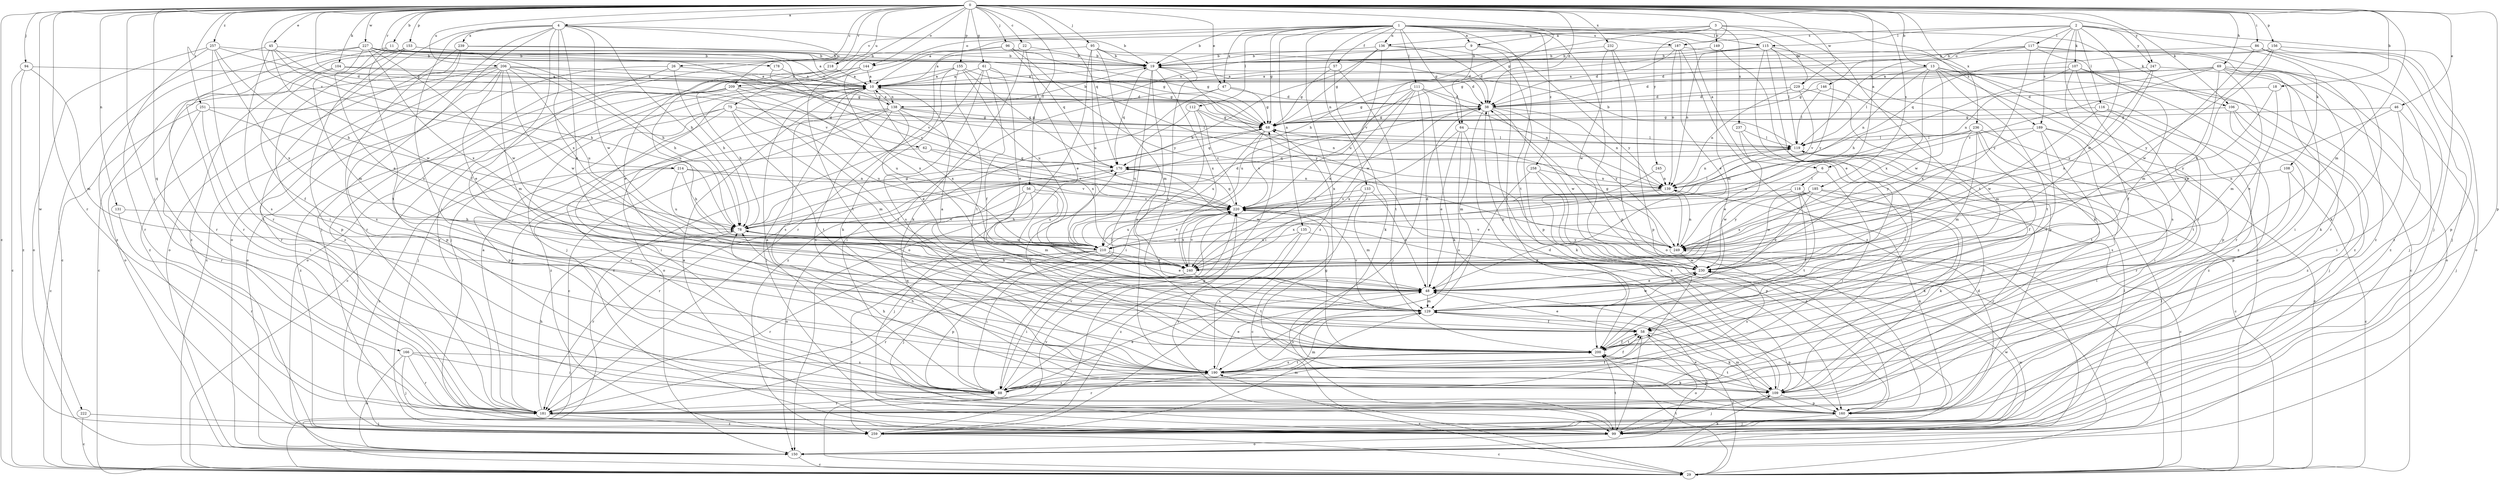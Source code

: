 strict digraph  {
0;
1;
2;
3;
4;
6;
9;
10;
11;
13;
18;
19;
22;
26;
29;
38;
45;
46;
47;
48;
56;
57;
58;
61;
62;
64;
68;
69;
75;
78;
86;
88;
94;
95;
96;
99;
104;
106;
107;
108;
109;
111;
112;
115;
116;
117;
118;
119;
129;
131;
133;
135;
136;
138;
139;
144;
146;
149;
150;
153;
155;
156;
160;
166;
170;
178;
181;
185;
187;
189;
190;
200;
206;
209;
210;
214;
218;
220;
222;
227;
229;
230;
232;
236;
237;
239;
240;
245;
247;
249;
251;
257;
258;
259;
0 -> 4  [label=a];
0 -> 6  [label=a];
0 -> 11  [label=b];
0 -> 13  [label=b];
0 -> 18  [label=b];
0 -> 22  [label=c];
0 -> 26  [label=c];
0 -> 29  [label=c];
0 -> 38  [label=d];
0 -> 45  [label=e];
0 -> 46  [label=e];
0 -> 47  [label=e];
0 -> 56  [label=f];
0 -> 61  [label=g];
0 -> 62  [label=g];
0 -> 64  [label=g];
0 -> 69  [label=h];
0 -> 75  [label=h];
0 -> 86  [label=i];
0 -> 88  [label=i];
0 -> 94  [label=j];
0 -> 95  [label=j];
0 -> 96  [label=j];
0 -> 104  [label=k];
0 -> 106  [label=k];
0 -> 129  [label=m];
0 -> 131  [label=n];
0 -> 144  [label=o];
0 -> 153  [label=p];
0 -> 155  [label=p];
0 -> 156  [label=p];
0 -> 160  [label=p];
0 -> 166  [label=q];
0 -> 170  [label=q];
0 -> 178  [label=r];
0 -> 181  [label=r];
0 -> 185  [label=s];
0 -> 206  [label=u];
0 -> 209  [label=u];
0 -> 214  [label=v];
0 -> 218  [label=v];
0 -> 222  [label=w];
0 -> 227  [label=w];
0 -> 229  [label=w];
0 -> 232  [label=x];
0 -> 236  [label=x];
0 -> 245  [label=y];
0 -> 247  [label=y];
0 -> 251  [label=z];
0 -> 257  [label=z];
1 -> 6  [label=a];
1 -> 9  [label=a];
1 -> 19  [label=b];
1 -> 47  [label=e];
1 -> 57  [label=f];
1 -> 64  [label=g];
1 -> 68  [label=g];
1 -> 106  [label=k];
1 -> 111  [label=l];
1 -> 112  [label=l];
1 -> 115  [label=l];
1 -> 133  [label=n];
1 -> 135  [label=n];
1 -> 136  [label=n];
1 -> 144  [label=o];
1 -> 160  [label=p];
1 -> 187  [label=s];
1 -> 200  [label=t];
1 -> 218  [label=v];
1 -> 229  [label=w];
1 -> 258  [label=z];
1 -> 259  [label=z];
2 -> 99  [label=j];
2 -> 107  [label=k];
2 -> 108  [label=k];
2 -> 115  [label=l];
2 -> 116  [label=l];
2 -> 117  [label=l];
2 -> 146  [label=o];
2 -> 181  [label=r];
2 -> 187  [label=s];
2 -> 189  [label=s];
2 -> 230  [label=w];
2 -> 247  [label=y];
3 -> 9  [label=a];
3 -> 10  [label=a];
3 -> 78  [label=h];
3 -> 136  [label=n];
3 -> 149  [label=o];
3 -> 189  [label=s];
3 -> 200  [label=t];
3 -> 237  [label=x];
4 -> 19  [label=b];
4 -> 48  [label=e];
4 -> 58  [label=f];
4 -> 78  [label=h];
4 -> 88  [label=i];
4 -> 99  [label=j];
4 -> 150  [label=o];
4 -> 181  [label=r];
4 -> 209  [label=u];
4 -> 230  [label=w];
4 -> 239  [label=x];
4 -> 240  [label=x];
6 -> 88  [label=i];
6 -> 118  [label=l];
6 -> 230  [label=w];
9 -> 19  [label=b];
9 -> 138  [label=n];
9 -> 200  [label=t];
9 -> 210  [label=u];
9 -> 249  [label=y];
10 -> 38  [label=d];
10 -> 99  [label=j];
10 -> 138  [label=n];
10 -> 150  [label=o];
10 -> 190  [label=s];
10 -> 240  [label=x];
11 -> 19  [label=b];
11 -> 48  [label=e];
11 -> 138  [label=n];
11 -> 181  [label=r];
11 -> 200  [label=t];
11 -> 220  [label=v];
13 -> 10  [label=a];
13 -> 29  [label=c];
13 -> 119  [label=l];
13 -> 139  [label=n];
13 -> 160  [label=p];
13 -> 200  [label=t];
13 -> 230  [label=w];
13 -> 240  [label=x];
13 -> 259  [label=z];
18 -> 38  [label=d];
18 -> 48  [label=e];
18 -> 249  [label=y];
19 -> 10  [label=a];
19 -> 38  [label=d];
19 -> 170  [label=q];
19 -> 181  [label=r];
19 -> 190  [label=s];
19 -> 230  [label=w];
19 -> 240  [label=x];
22 -> 19  [label=b];
22 -> 48  [label=e];
22 -> 109  [label=k];
22 -> 181  [label=r];
26 -> 10  [label=a];
26 -> 78  [label=h];
26 -> 150  [label=o];
26 -> 160  [label=p];
29 -> 38  [label=d];
29 -> 58  [label=f];
29 -> 190  [label=s];
29 -> 200  [label=t];
29 -> 220  [label=v];
29 -> 249  [label=y];
38 -> 68  [label=g];
38 -> 109  [label=k];
38 -> 129  [label=m];
38 -> 139  [label=n];
38 -> 230  [label=w];
38 -> 240  [label=x];
38 -> 249  [label=y];
45 -> 19  [label=b];
45 -> 29  [label=c];
45 -> 78  [label=h];
45 -> 190  [label=s];
45 -> 220  [label=v];
45 -> 230  [label=w];
46 -> 68  [label=g];
46 -> 88  [label=i];
46 -> 99  [label=j];
46 -> 249  [label=y];
47 -> 38  [label=d];
47 -> 68  [label=g];
47 -> 88  [label=i];
47 -> 259  [label=z];
48 -> 38  [label=d];
48 -> 78  [label=h];
48 -> 129  [label=m];
48 -> 230  [label=w];
56 -> 99  [label=j];
56 -> 129  [label=m];
56 -> 150  [label=o];
56 -> 210  [label=u];
56 -> 220  [label=v];
57 -> 10  [label=a];
57 -> 68  [label=g];
57 -> 109  [label=k];
57 -> 200  [label=t];
58 -> 10  [label=a];
58 -> 48  [label=e];
58 -> 99  [label=j];
58 -> 109  [label=k];
58 -> 150  [label=o];
58 -> 200  [label=t];
61 -> 10  [label=a];
61 -> 29  [label=c];
61 -> 48  [label=e];
61 -> 58  [label=f];
61 -> 190  [label=s];
61 -> 249  [label=y];
62 -> 170  [label=q];
62 -> 190  [label=s];
62 -> 220  [label=v];
64 -> 48  [label=e];
64 -> 109  [label=k];
64 -> 119  [label=l];
64 -> 190  [label=s];
64 -> 240  [label=x];
68 -> 119  [label=l];
68 -> 170  [label=q];
68 -> 210  [label=u];
68 -> 220  [label=v];
69 -> 10  [label=a];
69 -> 38  [label=d];
69 -> 48  [label=e];
69 -> 68  [label=g];
69 -> 88  [label=i];
69 -> 99  [label=j];
69 -> 109  [label=k];
69 -> 129  [label=m];
69 -> 139  [label=n];
69 -> 220  [label=v];
69 -> 259  [label=z];
75 -> 68  [label=g];
75 -> 88  [label=i];
75 -> 129  [label=m];
75 -> 160  [label=p];
75 -> 200  [label=t];
75 -> 210  [label=u];
75 -> 259  [label=z];
78 -> 38  [label=d];
78 -> 68  [label=g];
78 -> 181  [label=r];
78 -> 210  [label=u];
78 -> 220  [label=v];
78 -> 249  [label=y];
86 -> 19  [label=b];
86 -> 99  [label=j];
86 -> 109  [label=k];
86 -> 230  [label=w];
86 -> 259  [label=z];
88 -> 10  [label=a];
88 -> 48  [label=e];
88 -> 58  [label=f];
88 -> 129  [label=m];
88 -> 170  [label=q];
88 -> 181  [label=r];
88 -> 190  [label=s];
88 -> 220  [label=v];
94 -> 10  [label=a];
94 -> 29  [label=c];
94 -> 129  [label=m];
94 -> 259  [label=z];
95 -> 10  [label=a];
95 -> 19  [label=b];
95 -> 38  [label=d];
95 -> 129  [label=m];
95 -> 150  [label=o];
95 -> 200  [label=t];
95 -> 210  [label=u];
96 -> 19  [label=b];
96 -> 68  [label=g];
96 -> 99  [label=j];
96 -> 170  [label=q];
96 -> 249  [label=y];
96 -> 259  [label=z];
99 -> 10  [label=a];
99 -> 48  [label=e];
99 -> 119  [label=l];
99 -> 150  [label=o];
99 -> 200  [label=t];
99 -> 220  [label=v];
99 -> 230  [label=w];
104 -> 10  [label=a];
104 -> 29  [label=c];
104 -> 58  [label=f];
104 -> 68  [label=g];
106 -> 68  [label=g];
106 -> 99  [label=j];
106 -> 160  [label=p];
106 -> 259  [label=z];
107 -> 10  [label=a];
107 -> 58  [label=f];
107 -> 78  [label=h];
107 -> 181  [label=r];
107 -> 190  [label=s];
107 -> 259  [label=z];
108 -> 29  [label=c];
108 -> 88  [label=i];
108 -> 139  [label=n];
109 -> 38  [label=d];
109 -> 78  [label=h];
109 -> 99  [label=j];
109 -> 119  [label=l];
109 -> 160  [label=p];
109 -> 200  [label=t];
111 -> 38  [label=d];
111 -> 68  [label=g];
111 -> 88  [label=i];
111 -> 99  [label=j];
111 -> 109  [label=k];
111 -> 139  [label=n];
111 -> 210  [label=u];
111 -> 240  [label=x];
112 -> 68  [label=g];
112 -> 88  [label=i];
112 -> 139  [label=n];
112 -> 210  [label=u];
112 -> 220  [label=v];
115 -> 19  [label=b];
115 -> 48  [label=e];
115 -> 68  [label=g];
115 -> 88  [label=i];
115 -> 109  [label=k];
115 -> 119  [label=l];
115 -> 139  [label=n];
115 -> 249  [label=y];
116 -> 68  [label=g];
116 -> 200  [label=t];
116 -> 230  [label=w];
116 -> 259  [label=z];
117 -> 19  [label=b];
117 -> 38  [label=d];
117 -> 119  [label=l];
117 -> 129  [label=m];
117 -> 181  [label=r];
117 -> 249  [label=y];
117 -> 259  [label=z];
118 -> 58  [label=f];
118 -> 109  [label=k];
118 -> 181  [label=r];
118 -> 200  [label=t];
118 -> 220  [label=v];
118 -> 230  [label=w];
119 -> 19  [label=b];
119 -> 29  [label=c];
119 -> 139  [label=n];
119 -> 170  [label=q];
129 -> 58  [label=f];
129 -> 160  [label=p];
129 -> 190  [label=s];
129 -> 220  [label=v];
129 -> 230  [label=w];
131 -> 78  [label=h];
131 -> 181  [label=r];
133 -> 29  [label=c];
133 -> 48  [label=e];
133 -> 129  [label=m];
133 -> 220  [label=v];
135 -> 190  [label=s];
135 -> 210  [label=u];
135 -> 249  [label=y];
135 -> 259  [label=z];
136 -> 19  [label=b];
136 -> 38  [label=d];
136 -> 68  [label=g];
136 -> 78  [label=h];
136 -> 160  [label=p];
136 -> 220  [label=v];
138 -> 10  [label=a];
138 -> 19  [label=b];
138 -> 29  [label=c];
138 -> 48  [label=e];
138 -> 68  [label=g];
138 -> 119  [label=l];
138 -> 181  [label=r];
138 -> 190  [label=s];
138 -> 240  [label=x];
138 -> 259  [label=z];
139 -> 220  [label=v];
139 -> 240  [label=x];
144 -> 10  [label=a];
144 -> 150  [label=o];
144 -> 181  [label=r];
144 -> 200  [label=t];
144 -> 240  [label=x];
146 -> 38  [label=d];
146 -> 119  [label=l];
146 -> 240  [label=x];
149 -> 19  [label=b];
149 -> 129  [label=m];
149 -> 160  [label=p];
150 -> 29  [label=c];
150 -> 109  [label=k];
150 -> 119  [label=l];
150 -> 230  [label=w];
153 -> 10  [label=a];
153 -> 19  [label=b];
153 -> 88  [label=i];
153 -> 160  [label=p];
153 -> 259  [label=z];
155 -> 10  [label=a];
155 -> 68  [label=g];
155 -> 99  [label=j];
155 -> 109  [label=k];
155 -> 170  [label=q];
155 -> 200  [label=t];
155 -> 210  [label=u];
156 -> 19  [label=b];
156 -> 150  [label=o];
156 -> 160  [label=p];
156 -> 170  [label=q];
156 -> 240  [label=x];
156 -> 249  [label=y];
160 -> 68  [label=g];
160 -> 99  [label=j];
160 -> 129  [label=m];
160 -> 139  [label=n];
166 -> 88  [label=i];
166 -> 99  [label=j];
166 -> 150  [label=o];
166 -> 181  [label=r];
166 -> 190  [label=s];
170 -> 139  [label=n];
170 -> 181  [label=r];
170 -> 230  [label=w];
178 -> 10  [label=a];
178 -> 220  [label=v];
181 -> 10  [label=a];
181 -> 78  [label=h];
181 -> 259  [label=z];
185 -> 29  [label=c];
185 -> 48  [label=e];
185 -> 109  [label=k];
185 -> 210  [label=u];
185 -> 220  [label=v];
185 -> 240  [label=x];
185 -> 249  [label=y];
187 -> 19  [label=b];
187 -> 29  [label=c];
187 -> 38  [label=d];
187 -> 48  [label=e];
187 -> 139  [label=n];
187 -> 259  [label=z];
189 -> 58  [label=f];
189 -> 88  [label=i];
189 -> 119  [label=l];
189 -> 190  [label=s];
189 -> 200  [label=t];
189 -> 249  [label=y];
190 -> 48  [label=e];
190 -> 58  [label=f];
190 -> 78  [label=h];
190 -> 88  [label=i];
190 -> 109  [label=k];
190 -> 181  [label=r];
190 -> 200  [label=t];
200 -> 58  [label=f];
200 -> 160  [label=p];
200 -> 170  [label=q];
200 -> 190  [label=s];
206 -> 10  [label=a];
206 -> 48  [label=e];
206 -> 68  [label=g];
206 -> 78  [label=h];
206 -> 129  [label=m];
206 -> 150  [label=o];
206 -> 181  [label=r];
206 -> 190  [label=s];
206 -> 210  [label=u];
206 -> 230  [label=w];
206 -> 259  [label=z];
209 -> 29  [label=c];
209 -> 38  [label=d];
209 -> 78  [label=h];
209 -> 99  [label=j];
209 -> 200  [label=t];
209 -> 210  [label=u];
210 -> 48  [label=e];
210 -> 88  [label=i];
210 -> 99  [label=j];
210 -> 160  [label=p];
210 -> 181  [label=r];
210 -> 220  [label=v];
210 -> 240  [label=x];
210 -> 259  [label=z];
214 -> 78  [label=h];
214 -> 139  [label=n];
214 -> 210  [label=u];
214 -> 220  [label=v];
214 -> 259  [label=z];
218 -> 10  [label=a];
218 -> 48  [label=e];
218 -> 210  [label=u];
220 -> 78  [label=h];
220 -> 119  [label=l];
220 -> 170  [label=q];
220 -> 200  [label=t];
220 -> 210  [label=u];
220 -> 240  [label=x];
222 -> 29  [label=c];
222 -> 99  [label=j];
227 -> 19  [label=b];
227 -> 78  [label=h];
227 -> 119  [label=l];
227 -> 129  [label=m];
227 -> 181  [label=r];
227 -> 230  [label=w];
227 -> 240  [label=x];
227 -> 259  [label=z];
229 -> 38  [label=d];
229 -> 129  [label=m];
229 -> 139  [label=n];
229 -> 220  [label=v];
230 -> 48  [label=e];
230 -> 190  [label=s];
232 -> 19  [label=b];
232 -> 150  [label=o];
232 -> 160  [label=p];
232 -> 230  [label=w];
236 -> 29  [label=c];
236 -> 58  [label=f];
236 -> 119  [label=l];
236 -> 129  [label=m];
236 -> 181  [label=r];
236 -> 210  [label=u];
236 -> 230  [label=w];
237 -> 48  [label=e];
237 -> 119  [label=l];
237 -> 200  [label=t];
239 -> 19  [label=b];
239 -> 29  [label=c];
239 -> 68  [label=g];
239 -> 150  [label=o];
239 -> 181  [label=r];
240 -> 88  [label=i];
240 -> 181  [label=r];
240 -> 200  [label=t];
240 -> 220  [label=v];
245 -> 139  [label=n];
245 -> 190  [label=s];
247 -> 10  [label=a];
247 -> 150  [label=o];
247 -> 240  [label=x];
247 -> 249  [label=y];
249 -> 68  [label=g];
249 -> 139  [label=n];
249 -> 220  [label=v];
249 -> 230  [label=w];
251 -> 29  [label=c];
251 -> 68  [label=g];
251 -> 88  [label=i];
251 -> 181  [label=r];
251 -> 210  [label=u];
257 -> 19  [label=b];
257 -> 38  [label=d];
257 -> 78  [label=h];
257 -> 88  [label=i];
257 -> 150  [label=o];
257 -> 181  [label=r];
257 -> 240  [label=x];
258 -> 48  [label=e];
258 -> 139  [label=n];
258 -> 160  [label=p];
258 -> 259  [label=z];
259 -> 29  [label=c];
259 -> 68  [label=g];
259 -> 129  [label=m];
}
